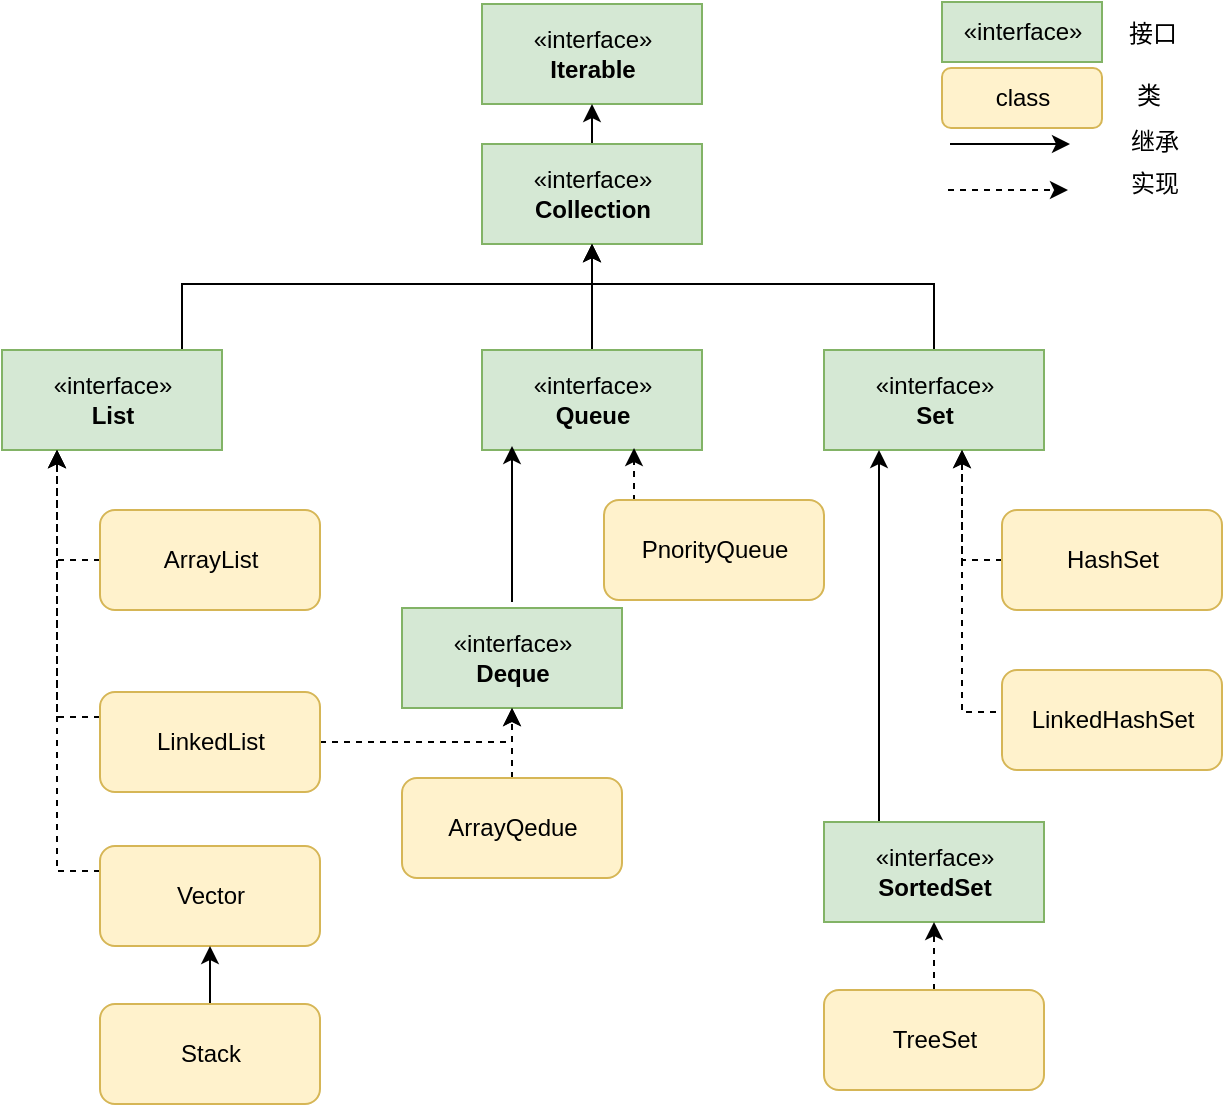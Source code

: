 <mxfile version="20.8.23" type="github">
  <diagram id="C5RBs43oDa-KdzZeNtuy" name="Page-1">
    <mxGraphModel dx="954" dy="615" grid="1" gridSize="10" guides="1" tooltips="1" connect="1" arrows="1" fold="1" page="1" pageScale="1" pageWidth="827" pageHeight="1169" math="0" shadow="0">
      <root>
        <mxCell id="WIyWlLk6GJQsqaUBKTNV-0" />
        <mxCell id="WIyWlLk6GJQsqaUBKTNV-1" parent="WIyWlLk6GJQsqaUBKTNV-0" />
        <mxCell id="FM6rR0ifUqSFB4Enk-yb-0" value="«interface»&lt;br&gt;&lt;b&gt;Iterable&lt;/b&gt;" style="html=1;fillColor=#d5e8d4;strokeColor=#82b366;" parent="WIyWlLk6GJQsqaUBKTNV-1" vertex="1">
          <mxGeometry x="330" y="130" width="110" height="50" as="geometry" />
        </mxCell>
        <mxCell id="FM6rR0ifUqSFB4Enk-yb-5" value="" style="edgeStyle=orthogonalEdgeStyle;rounded=0;orthogonalLoop=1;jettySize=auto;html=1;" parent="WIyWlLk6GJQsqaUBKTNV-1" source="FM6rR0ifUqSFB4Enk-yb-4" edge="1">
          <mxGeometry relative="1" as="geometry">
            <mxPoint x="385" y="180" as="targetPoint" />
          </mxGeometry>
        </mxCell>
        <mxCell id="FM6rR0ifUqSFB4Enk-yb-4" value="«interface»&lt;br&gt;&lt;b&gt;Collection&lt;/b&gt;" style="html=1;fillColor=#d5e8d4;strokeColor=#82b366;" parent="WIyWlLk6GJQsqaUBKTNV-1" vertex="1">
          <mxGeometry x="330" y="200" width="110" height="50" as="geometry" />
        </mxCell>
        <mxCell id="FM6rR0ifUqSFB4Enk-yb-13" style="edgeStyle=orthogonalEdgeStyle;rounded=0;orthogonalLoop=1;jettySize=auto;html=1;entryX=0.5;entryY=1;entryDx=0;entryDy=0;" parent="WIyWlLk6GJQsqaUBKTNV-1" edge="1">
          <mxGeometry relative="1" as="geometry">
            <mxPoint x="196" y="303" as="sourcePoint" />
            <mxPoint x="385" y="250" as="targetPoint" />
            <Array as="points">
              <mxPoint x="180" y="303" />
              <mxPoint x="180" y="270" />
              <mxPoint x="385" y="270" />
            </Array>
          </mxGeometry>
        </mxCell>
        <mxCell id="FM6rR0ifUqSFB4Enk-yb-6" value="«interface»&lt;br&gt;&lt;b&gt;List&lt;/b&gt;" style="html=1;fillColor=#d5e8d4;strokeColor=#82b366;" parent="WIyWlLk6GJQsqaUBKTNV-1" vertex="1">
          <mxGeometry x="90" y="303" width="110" height="50" as="geometry" />
        </mxCell>
        <mxCell id="FM6rR0ifUqSFB4Enk-yb-12" value="" style="edgeStyle=orthogonalEdgeStyle;rounded=0;orthogonalLoop=1;jettySize=auto;html=1;" parent="WIyWlLk6GJQsqaUBKTNV-1" source="FM6rR0ifUqSFB4Enk-yb-7" target="FM6rR0ifUqSFB4Enk-yb-4" edge="1">
          <mxGeometry relative="1" as="geometry" />
        </mxCell>
        <mxCell id="FM6rR0ifUqSFB4Enk-yb-7" value="«interface»&lt;br&gt;&lt;b&gt;Queue&lt;/b&gt;" style="html=1;fillColor=#d5e8d4;strokeColor=#82b366;" parent="WIyWlLk6GJQsqaUBKTNV-1" vertex="1">
          <mxGeometry x="330" y="303" width="110" height="50" as="geometry" />
        </mxCell>
        <mxCell id="FM6rR0ifUqSFB4Enk-yb-14" style="edgeStyle=orthogonalEdgeStyle;rounded=0;orthogonalLoop=1;jettySize=auto;html=1;entryX=0.5;entryY=1;entryDx=0;entryDy=0;" parent="WIyWlLk6GJQsqaUBKTNV-1" edge="1">
          <mxGeometry relative="1" as="geometry">
            <mxPoint x="556" y="303" as="sourcePoint" />
            <mxPoint x="385" y="250" as="targetPoint" />
            <Array as="points">
              <mxPoint x="556" y="270" />
              <mxPoint x="385" y="270" />
            </Array>
          </mxGeometry>
        </mxCell>
        <mxCell id="FM6rR0ifUqSFB4Enk-yb-8" value="«interface»&lt;br&gt;&lt;b&gt;Set&lt;/b&gt;" style="html=1;fillColor=#d5e8d4;strokeColor=#82b366;" parent="WIyWlLk6GJQsqaUBKTNV-1" vertex="1">
          <mxGeometry x="501" y="303" width="110" height="50" as="geometry" />
        </mxCell>
        <mxCell id="FM6rR0ifUqSFB4Enk-yb-17" style="edgeStyle=orthogonalEdgeStyle;rounded=0;orthogonalLoop=1;jettySize=auto;html=1;" parent="WIyWlLk6GJQsqaUBKTNV-1" edge="1">
          <mxGeometry relative="1" as="geometry">
            <mxPoint x="345" y="429" as="sourcePoint" />
            <mxPoint x="345" y="351" as="targetPoint" />
          </mxGeometry>
        </mxCell>
        <mxCell id="FM6rR0ifUqSFB4Enk-yb-9" value="«interface»&lt;br&gt;&lt;b&gt;Deque&lt;/b&gt;" style="html=1;fillColor=#d5e8d4;strokeColor=#82b366;" parent="WIyWlLk6GJQsqaUBKTNV-1" vertex="1">
          <mxGeometry x="290" y="432" width="110" height="50" as="geometry" />
        </mxCell>
        <mxCell id="FM6rR0ifUqSFB4Enk-yb-19" style="edgeStyle=orthogonalEdgeStyle;rounded=0;orthogonalLoop=1;jettySize=auto;html=1;exitX=0.25;exitY=0;exitDx=0;exitDy=0;entryX=0.691;entryY=0.98;entryDx=0;entryDy=0;entryPerimeter=0;dashed=1;" parent="WIyWlLk6GJQsqaUBKTNV-1" source="FM6rR0ifUqSFB4Enk-yb-18" target="FM6rR0ifUqSFB4Enk-yb-7" edge="1">
          <mxGeometry relative="1" as="geometry">
            <mxPoint x="407" y="360" as="targetPoint" />
          </mxGeometry>
        </mxCell>
        <mxCell id="FM6rR0ifUqSFB4Enk-yb-18" value="PnorityQueue" style="html=1;rounded=1;fillColor=#fff2cc;strokeColor=#d6b656;" parent="WIyWlLk6GJQsqaUBKTNV-1" vertex="1">
          <mxGeometry x="391" y="378" width="110" height="50" as="geometry" />
        </mxCell>
        <mxCell id="FM6rR0ifUqSFB4Enk-yb-21" style="edgeStyle=orthogonalEdgeStyle;rounded=0;orthogonalLoop=1;jettySize=auto;html=1;exitX=0.25;exitY=0;exitDx=0;exitDy=0;entryX=0.25;entryY=1;entryDx=0;entryDy=0;" parent="WIyWlLk6GJQsqaUBKTNV-1" source="FM6rR0ifUqSFB4Enk-yb-20" target="FM6rR0ifUqSFB4Enk-yb-8" edge="1">
          <mxGeometry relative="1" as="geometry" />
        </mxCell>
        <mxCell id="FM6rR0ifUqSFB4Enk-yb-20" value="«interface»&lt;br&gt;&lt;b&gt;SortedSet&lt;/b&gt;" style="html=1;fillColor=#d5e8d4;strokeColor=#82b366;" parent="WIyWlLk6GJQsqaUBKTNV-1" vertex="1">
          <mxGeometry x="501" y="539" width="110" height="50" as="geometry" />
        </mxCell>
        <mxCell id="FM6rR0ifUqSFB4Enk-yb-25" style="edgeStyle=orthogonalEdgeStyle;rounded=0;orthogonalLoop=1;jettySize=auto;html=1;exitX=0;exitY=0.5;exitDx=0;exitDy=0;dashed=1;" parent="WIyWlLk6GJQsqaUBKTNV-1" source="FM6rR0ifUqSFB4Enk-yb-22" edge="1">
          <mxGeometry relative="1" as="geometry">
            <mxPoint x="570" y="353" as="targetPoint" />
          </mxGeometry>
        </mxCell>
        <mxCell id="FM6rR0ifUqSFB4Enk-yb-22" value="HashSet" style="html=1;rounded=1;fillColor=#fff2cc;strokeColor=#d6b656;" parent="WIyWlLk6GJQsqaUBKTNV-1" vertex="1">
          <mxGeometry x="590" y="383" width="110" height="50" as="geometry" />
        </mxCell>
        <mxCell id="FM6rR0ifUqSFB4Enk-yb-24" style="edgeStyle=orthogonalEdgeStyle;rounded=0;orthogonalLoop=1;jettySize=auto;html=1;entryX=0.6;entryY=1.08;entryDx=0;entryDy=0;entryPerimeter=0;dashed=1;" parent="WIyWlLk6GJQsqaUBKTNV-1" edge="1">
          <mxGeometry relative="1" as="geometry">
            <mxPoint x="593" y="484" as="sourcePoint" />
            <mxPoint x="570" y="353" as="targetPoint" />
            <Array as="points">
              <mxPoint x="570" y="484" />
            </Array>
          </mxGeometry>
        </mxCell>
        <mxCell id="FM6rR0ifUqSFB4Enk-yb-23" value="LinkedHashSet" style="html=1;rounded=1;fillColor=#fff2cc;strokeColor=#d6b656;" parent="WIyWlLk6GJQsqaUBKTNV-1" vertex="1">
          <mxGeometry x="590" y="463" width="110" height="50" as="geometry" />
        </mxCell>
        <mxCell id="FM6rR0ifUqSFB4Enk-yb-27" style="edgeStyle=orthogonalEdgeStyle;rounded=0;orthogonalLoop=1;jettySize=auto;html=1;exitX=0.5;exitY=0;exitDx=0;exitDy=0;entryX=0.5;entryY=1;entryDx=0;entryDy=0;dashed=1;" parent="WIyWlLk6GJQsqaUBKTNV-1" source="FM6rR0ifUqSFB4Enk-yb-26" target="FM6rR0ifUqSFB4Enk-yb-20" edge="1">
          <mxGeometry relative="1" as="geometry" />
        </mxCell>
        <mxCell id="FM6rR0ifUqSFB4Enk-yb-26" value="TreeSet" style="html=1;rounded=1;fillColor=#fff2cc;strokeColor=#d6b656;" parent="WIyWlLk6GJQsqaUBKTNV-1" vertex="1">
          <mxGeometry x="501" y="623" width="110" height="50" as="geometry" />
        </mxCell>
        <mxCell id="FM6rR0ifUqSFB4Enk-yb-46" style="edgeStyle=orthogonalEdgeStyle;rounded=0;orthogonalLoop=1;jettySize=auto;html=1;exitX=0;exitY=0.5;exitDx=0;exitDy=0;entryX=0.25;entryY=1;entryDx=0;entryDy=0;dashed=1;" parent="WIyWlLk6GJQsqaUBKTNV-1" source="FM6rR0ifUqSFB4Enk-yb-28" target="FM6rR0ifUqSFB4Enk-yb-6" edge="1">
          <mxGeometry relative="1" as="geometry" />
        </mxCell>
        <mxCell id="FM6rR0ifUqSFB4Enk-yb-28" value="ArrayList" style="html=1;rounded=1;fillColor=#fff2cc;strokeColor=#d6b656;" parent="WIyWlLk6GJQsqaUBKTNV-1" vertex="1">
          <mxGeometry x="139" y="383" width="110" height="50" as="geometry" />
        </mxCell>
        <mxCell id="FM6rR0ifUqSFB4Enk-yb-37" style="edgeStyle=orthogonalEdgeStyle;rounded=0;orthogonalLoop=1;jettySize=auto;html=1;exitX=1;exitY=0.5;exitDx=0;exitDy=0;entryX=0.5;entryY=1;entryDx=0;entryDy=0;dashed=1;" parent="WIyWlLk6GJQsqaUBKTNV-1" edge="1">
          <mxGeometry relative="1" as="geometry">
            <mxPoint x="249" y="499" as="sourcePoint" />
            <mxPoint x="345" y="482" as="targetPoint" />
            <Array as="points">
              <mxPoint x="345" y="499" />
            </Array>
          </mxGeometry>
        </mxCell>
        <mxCell id="FM6rR0ifUqSFB4Enk-yb-45" style="edgeStyle=orthogonalEdgeStyle;rounded=0;orthogonalLoop=1;jettySize=auto;html=1;exitX=0;exitY=0.25;exitDx=0;exitDy=0;entryX=0.25;entryY=1;entryDx=0;entryDy=0;dashed=1;" parent="WIyWlLk6GJQsqaUBKTNV-1" source="FM6rR0ifUqSFB4Enk-yb-29" target="FM6rR0ifUqSFB4Enk-yb-6" edge="1">
          <mxGeometry relative="1" as="geometry" />
        </mxCell>
        <mxCell id="FM6rR0ifUqSFB4Enk-yb-29" value="LinkedList" style="html=1;rounded=1;fillColor=#fff2cc;strokeColor=#d6b656;" parent="WIyWlLk6GJQsqaUBKTNV-1" vertex="1">
          <mxGeometry x="139" y="474" width="110" height="50" as="geometry" />
        </mxCell>
        <mxCell id="FM6rR0ifUqSFB4Enk-yb-44" style="edgeStyle=orthogonalEdgeStyle;rounded=0;orthogonalLoop=1;jettySize=auto;html=1;exitX=0;exitY=0.25;exitDx=0;exitDy=0;entryX=0.25;entryY=1;entryDx=0;entryDy=0;dashed=1;" parent="WIyWlLk6GJQsqaUBKTNV-1" source="FM6rR0ifUqSFB4Enk-yb-30" target="FM6rR0ifUqSFB4Enk-yb-6" edge="1">
          <mxGeometry relative="1" as="geometry" />
        </mxCell>
        <mxCell id="FM6rR0ifUqSFB4Enk-yb-30" value="Vector" style="html=1;rounded=1;fillColor=#fff2cc;strokeColor=#d6b656;" parent="WIyWlLk6GJQsqaUBKTNV-1" vertex="1">
          <mxGeometry x="139" y="551" width="110" height="50" as="geometry" />
        </mxCell>
        <mxCell id="FM6rR0ifUqSFB4Enk-yb-39" style="edgeStyle=orthogonalEdgeStyle;rounded=0;orthogonalLoop=1;jettySize=auto;html=1;exitX=0.5;exitY=0;exitDx=0;exitDy=0;entryX=0.5;entryY=1;entryDx=0;entryDy=0;" parent="WIyWlLk6GJQsqaUBKTNV-1" source="FM6rR0ifUqSFB4Enk-yb-31" target="FM6rR0ifUqSFB4Enk-yb-30" edge="1">
          <mxGeometry relative="1" as="geometry" />
        </mxCell>
        <mxCell id="FM6rR0ifUqSFB4Enk-yb-31" value="Stack" style="html=1;rounded=1;fillColor=#fff2cc;strokeColor=#d6b656;" parent="WIyWlLk6GJQsqaUBKTNV-1" vertex="1">
          <mxGeometry x="139" y="630" width="110" height="50" as="geometry" />
        </mxCell>
        <mxCell id="FM6rR0ifUqSFB4Enk-yb-33" style="edgeStyle=orthogonalEdgeStyle;rounded=0;orthogonalLoop=1;jettySize=auto;html=1;exitX=0.5;exitY=0;exitDx=0;exitDy=0;dashed=1;" parent="WIyWlLk6GJQsqaUBKTNV-1" source="FM6rR0ifUqSFB4Enk-yb-32" edge="1">
          <mxGeometry relative="1" as="geometry">
            <mxPoint x="345" y="482" as="targetPoint" />
            <mxPoint x="345" y="512" as="sourcePoint" />
          </mxGeometry>
        </mxCell>
        <mxCell id="FM6rR0ifUqSFB4Enk-yb-32" value="ArrayQedue" style="html=1;rounded=1;fillColor=#fff2cc;strokeColor=#d6b656;" parent="WIyWlLk6GJQsqaUBKTNV-1" vertex="1">
          <mxGeometry x="290" y="517" width="110" height="50" as="geometry" />
        </mxCell>
        <mxCell id="mRursdEha9xFIJlGniIX-0" value="«interface»" style="html=1;fillColor=#d5e8d4;strokeColor=#82b366;" vertex="1" parent="WIyWlLk6GJQsqaUBKTNV-1">
          <mxGeometry x="560" y="129" width="80" height="30" as="geometry" />
        </mxCell>
        <mxCell id="mRursdEha9xFIJlGniIX-1" value="接口" style="text;html=1;align=center;verticalAlign=middle;resizable=0;points=[];autosize=1;strokeColor=none;fillColor=none;" vertex="1" parent="WIyWlLk6GJQsqaUBKTNV-1">
          <mxGeometry x="640" y="130" width="50" height="30" as="geometry" />
        </mxCell>
        <mxCell id="mRursdEha9xFIJlGniIX-2" value="class" style="html=1;rounded=1;fillColor=#fff2cc;strokeColor=#d6b656;" vertex="1" parent="WIyWlLk6GJQsqaUBKTNV-1">
          <mxGeometry x="560" y="162" width="80" height="30" as="geometry" />
        </mxCell>
        <mxCell id="mRursdEha9xFIJlGniIX-3" value="类" style="text;html=1;align=center;verticalAlign=middle;resizable=0;points=[];autosize=1;strokeColor=none;fillColor=none;" vertex="1" parent="WIyWlLk6GJQsqaUBKTNV-1">
          <mxGeometry x="643" y="161" width="40" height="30" as="geometry" />
        </mxCell>
        <mxCell id="mRursdEha9xFIJlGniIX-7" value="" style="endArrow=classic;html=1;rounded=0;" edge="1" parent="WIyWlLk6GJQsqaUBKTNV-1">
          <mxGeometry width="50" height="50" relative="1" as="geometry">
            <mxPoint x="564" y="200" as="sourcePoint" />
            <mxPoint x="624" y="200" as="targetPoint" />
          </mxGeometry>
        </mxCell>
        <mxCell id="mRursdEha9xFIJlGniIX-8" value="继承" style="text;html=1;align=center;verticalAlign=middle;resizable=0;points=[];autosize=1;strokeColor=none;fillColor=none;" vertex="1" parent="WIyWlLk6GJQsqaUBKTNV-1">
          <mxGeometry x="641" y="184" width="50" height="30" as="geometry" />
        </mxCell>
        <mxCell id="mRursdEha9xFIJlGniIX-9" value="" style="endArrow=classic;html=1;rounded=0;dashed=1;" edge="1" parent="WIyWlLk6GJQsqaUBKTNV-1">
          <mxGeometry width="50" height="50" relative="1" as="geometry">
            <mxPoint x="563" y="223" as="sourcePoint" />
            <mxPoint x="623" y="223" as="targetPoint" />
            <Array as="points">
              <mxPoint x="588" y="223" />
            </Array>
          </mxGeometry>
        </mxCell>
        <mxCell id="mRursdEha9xFIJlGniIX-10" value="实现" style="text;html=1;align=center;verticalAlign=middle;resizable=0;points=[];autosize=1;strokeColor=none;fillColor=none;" vertex="1" parent="WIyWlLk6GJQsqaUBKTNV-1">
          <mxGeometry x="641" y="205" width="50" height="30" as="geometry" />
        </mxCell>
      </root>
    </mxGraphModel>
  </diagram>
</mxfile>
